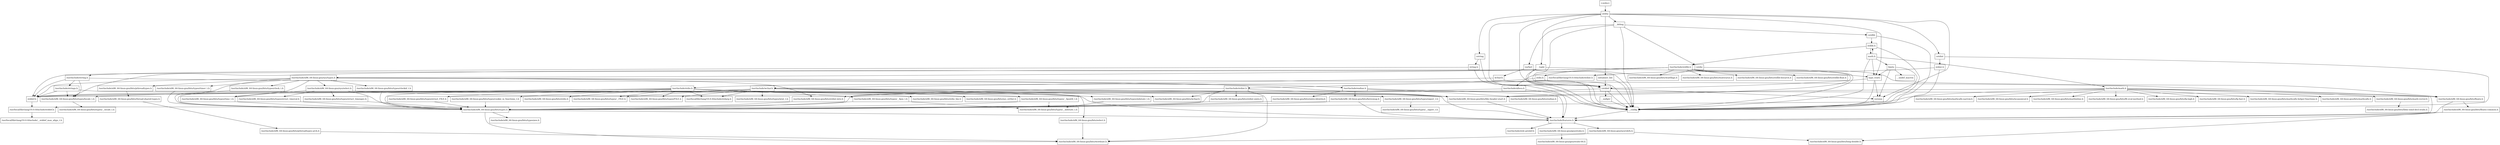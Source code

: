 digraph "dependencies" {
  header_0 [ shape="box", label="\<stdin\>" ];
  header_1 [ shape="box", label="utility" ];
  header_11 [ shape="box", label="__tuple" ];
  header_12 [ shape="box", label="cstddef" ];
  header_13 [ shape="box", label="version" ];
  header_14 [ shape="box", label="/usr/local/lib/clang/10.0.0/include/stddef.h" ];
  header_15 [ shape="box", label="/usr/local/lib/clang/10.0.0/include/__stddef_max_align_t.h" ];
  header_16 [ shape="box", label="__nullptr" ];
  header_17 [ shape="box", label="type_traits" ];
  header_18 [ shape="box", label="initializer_list" ];
  header_19 [ shape="box", label="cstring" ];
  header_2 [ shape="box", label="__config" ];
  header_20 [ shape="box", label="string.h" ];
  header_21 [ shape="box", label="/usr/include/string.h" ];
  header_22 [ shape="box", label="/usr/include/x86_64-linux-gnu/bits/libc-header-start.h" ];
  header_23 [ shape="box", label="stddef.h" ];
  header_24 [ shape="box", label="/usr/include/x86_64-linux-gnu/bits/types/locale_t.h" ];
  header_25 [ shape="box", label="/usr/include/x86_64-linux-gnu/bits/types/__locale_t.h" ];
  header_26 [ shape="box", label="/usr/include/strings.h" ];
  header_27 [ shape="box", label="cstdint" ];
  header_28 [ shape="box", label="stdint.h" ];
  header_29 [ shape="box", label="/usr/local/lib/clang/10.0.0/include/stdint.h" ];
  header_3 [ shape="box", label="/usr/include/features.h" ];
  header_30 [ shape="box", label="/usr/include/stdint.h" ];
  header_31 [ shape="box", label="/usr/include/x86_64-linux-gnu/bits/types.h" ];
  header_32 [ shape="box", label="/usr/include/x86_64-linux-gnu/bits/typesizes.h" ];
  header_33 [ shape="box", label="/usr/include/x86_64-linux-gnu/bits/wchar.h" ];
  header_34 [ shape="box", label="/usr/include/x86_64-linux-gnu/bits/stdint-intn.h" ];
  header_35 [ shape="box", label="/usr/include/x86_64-linux-gnu/bits/stdint-uintn.h" ];
  header_36 [ shape="box", label="__debug" ];
  header_37 [ shape="box", label="iosfwd" ];
  header_38 [ shape="box", label="wchar.h" ];
  header_39 [ shape="box", label="/usr/include/wchar.h" ];
  header_4 [ shape="box", label="/usr/include/stdc-predef.h" ];
  header_40 [ shape="box", label="/usr/include/x86_64-linux-gnu/bits/floatn.h" ];
  header_41 [ shape="box", label="/usr/include/x86_64-linux-gnu/bits/floatn-common.h" ];
  header_42 [ shape="box", label="/usr/local/lib/clang/10.0.0/include/stdarg.h" ];
  header_43 [ shape="box", label="/usr/include/x86_64-linux-gnu/bits/types/wint_t.h" ];
  header_44 [ shape="box", label="/usr/include/x86_64-linux-gnu/bits/types/mbstate_t.h" ];
  header_45 [ shape="box", label="/usr/include/x86_64-linux-gnu/bits/types/__mbstate_t.h" ];
  header_46 [ shape="box", label="/usr/include/x86_64-linux-gnu/bits/types/__FILE.h" ];
  header_47 [ shape="box", label="/usr/include/x86_64-linux-gnu/bits/types/FILE.h" ];
  header_48 [ shape="box", label="cstdlib" ];
  header_49 [ shape="box", label="stdlib.h" ];
  header_5 [ shape="box", label="/usr/include/x86_64-linux-gnu/sys/cdefs.h" ];
  header_50 [ shape="box", label="/usr/include/stdlib.h" ];
  header_51 [ shape="box", label="/usr/include/x86_64-linux-gnu/bits/waitflags.h" ];
  header_52 [ shape="box", label="/usr/include/x86_64-linux-gnu/bits/waitstatus.h" ];
  header_53 [ shape="box", label="/usr/include/x86_64-linux-gnu/sys/types.h" ];
  header_54 [ shape="box", label="/usr/include/x86_64-linux-gnu/bits/types/clock_t.h" ];
  header_55 [ shape="box", label="/usr/include/x86_64-linux-gnu/bits/types/clockid_t.h" ];
  header_56 [ shape="box", label="/usr/include/x86_64-linux-gnu/bits/types/time_t.h" ];
  header_57 [ shape="box", label="/usr/include/x86_64-linux-gnu/bits/types/timer_t.h" ];
  header_58 [ shape="box", label="/usr/include/endian.h" ];
  header_59 [ shape="box", label="/usr/include/x86_64-linux-gnu/bits/endian.h" ];
  header_6 [ shape="box", label="/usr/include/x86_64-linux-gnu/bits/wordsize.h" ];
  header_60 [ shape="box", label="/usr/include/x86_64-linux-gnu/bits/byteswap.h" ];
  header_61 [ shape="box", label="/usr/include/x86_64-linux-gnu/bits/uintn-identity.h" ];
  header_62 [ shape="box", label="/usr/include/x86_64-linux-gnu/sys/select.h" ];
  header_63 [ shape="box", label="/usr/include/x86_64-linux-gnu/bits/select.h" ];
  header_64 [ shape="box", label="/usr/include/x86_64-linux-gnu/bits/types/sigset_t.h" ];
  header_65 [ shape="box", label="/usr/include/x86_64-linux-gnu/bits/types/__sigset_t.h" ];
  header_66 [ shape="box", label="/usr/include/x86_64-linux-gnu/bits/types/struct_timeval.h" ];
  header_67 [ shape="box", label="/usr/include/x86_64-linux-gnu/bits/types/struct_timespec.h" ];
  header_68 [ shape="box", label="/usr/include/x86_64-linux-gnu/bits/pthreadtypes.h" ];
  header_69 [ shape="box", label="/usr/include/x86_64-linux-gnu/bits/thread-shared-types.h" ];
  header_7 [ shape="box", label="/usr/include/x86_64-linux-gnu/bits/long-double.h" ];
  header_70 [ shape="box", label="/usr/include/x86_64-linux-gnu/bits/pthreadtypes-arch.h" ];
  header_71 [ shape="box", label="/usr/include/alloca.h" ];
  header_72 [ shape="box", label="/usr/include/x86_64-linux-gnu/bits/stdlib-bsearch.h" ];
  header_73 [ shape="box", label="/usr/include/x86_64-linux-gnu/bits/stdlib-float.h" ];
  header_74 [ shape="box", label="math.h" ];
  header_75 [ shape="box", label="/usr/include/math.h" ];
  header_76 [ shape="box", label="/usr/include/x86_64-linux-gnu/bits/math-vector.h" ];
  header_77 [ shape="box", label="/usr/include/x86_64-linux-gnu/bits/libm-simd-decl-stubs.h" ];
  header_78 [ shape="box", label="/usr/include/x86_64-linux-gnu/bits/flt-eval-method.h" ];
  header_79 [ shape="box", label="/usr/include/x86_64-linux-gnu/bits/fp-logb.h" ];
  header_8 [ shape="box", label="/usr/include/x86_64-linux-gnu/gnu/stubs.h" ];
  header_80 [ shape="box", label="/usr/include/x86_64-linux-gnu/bits/fp-fast.h" ];
  header_81 [ shape="box", label="/usr/include/x86_64-linux-gnu/bits/mathcalls-helper-functions.h" ];
  header_82 [ shape="box", label="/usr/include/x86_64-linux-gnu/bits/mathcalls.h" ];
  header_83 [ shape="box", label="/usr/include/x86_64-linux-gnu/bits/mathcalls-narrow.h" ];
  header_84 [ shape="box", label="/usr/include/x86_64-linux-gnu/bits/iscanonical.h" ];
  header_85 [ shape="box", label="/usr/include/x86_64-linux-gnu/bits/mathinline.h" ];
  header_86 [ shape="box", label="limits" ];
  header_87 [ shape="box", label="__undef_macros" ];
  header_88 [ shape="box", label="cstdio" ];
  header_89 [ shape="box", label="stdio.h" ];
  header_9 [ shape="box", label="/usr/include/x86_64-linux-gnu/gnu/stubs-64.h" ];
  header_90 [ shape="box", label="/usr/include/stdio.h" ];
  header_91 [ shape="box", label="/usr/include/x86_64-linux-gnu/bits/types/__fpos_t.h" ];
  header_92 [ shape="box", label="/usr/include/x86_64-linux-gnu/bits/types/__fpos64_t.h" ];
  header_93 [ shape="box", label="/usr/include/x86_64-linux-gnu/bits/types/struct_FILE.h" ];
  header_94 [ shape="box", label="/usr/include/x86_64-linux-gnu/bits/types/cookie_io_functions_t.h" ];
  header_95 [ shape="box", label="/usr/include/x86_64-linux-gnu/bits/stdio_lim.h" ];
  header_96 [ shape="box", label="/usr/include/x86_64-linux-gnu/bits/sys_errlist.h" ];
  header_97 [ shape="box", label="/usr/include/x86_64-linux-gnu/bits/stdio.h" ];
  header_61 -> header_31;
  header_60 -> header_3;
  header_60 -> header_31;
  header_63 -> header_6;
  header_62 -> header_56;
  header_62 -> header_31;
  header_62 -> header_63;
  header_62 -> header_64;
  header_62 -> header_67;
  header_62 -> header_66;
  header_62 -> header_3;
  header_64 -> header_65;
  header_67 -> header_31;
  header_66 -> header_31;
  header_69 -> header_70;
  header_68 -> header_69;
  header_70 -> header_6;
  header_71 -> header_3;
  header_71 -> header_23;
  header_76 -> header_77;
  header_74 -> header_17;
  header_74 -> header_2;
  header_74 -> header_86;
  header_74 -> header_49;
  header_74 -> header_75;
  header_75 -> header_80;
  header_75 -> header_31;
  header_75 -> header_22;
  header_75 -> header_76;
  header_75 -> header_40;
  header_75 -> header_83;
  header_75 -> header_82;
  header_75 -> header_78;
  header_75 -> header_79;
  header_75 -> header_81;
  header_75 -> header_85;
  header_75 -> header_84;
  header_44 -> header_45;
  header_41 -> header_7;
  header_41 -> header_3;
  header_40 -> header_3;
  header_40 -> header_41;
  header_49 -> header_50;
  header_49 -> header_2;
  header_49 -> header_74;
  header_48 -> header_2;
  header_48 -> header_49;
  header_5 -> header_6;
  header_5 -> header_7;
  header_2 -> header_3;
  header_3 -> header_4;
  header_3 -> header_5;
  header_3 -> header_8;
  header_0 -> header_1;
  header_1 -> header_17;
  header_1 -> header_11;
  header_1 -> header_12;
  header_1 -> header_13;
  header_1 -> header_36;
  header_1 -> header_27;
  header_1 -> header_18;
  header_1 -> header_19;
  header_1 -> header_2;
  header_8 -> header_9;
  header_58 -> header_61;
  header_58 -> header_59;
  header_58 -> header_3;
  header_58 -> header_60;
  header_50 -> header_51;
  header_50 -> header_52;
  header_50 -> header_53;
  header_50 -> header_23;
  header_50 -> header_22;
  header_50 -> header_72;
  header_50 -> header_73;
  header_50 -> header_71;
  header_50 -> header_40;
  header_50 -> header_24;
  header_53 -> header_58;
  header_53 -> header_34;
  header_53 -> header_54;
  header_53 -> header_55;
  header_53 -> header_56;
  header_53 -> header_57;
  header_53 -> header_23;
  header_53 -> header_62;
  header_53 -> header_3;
  header_53 -> header_68;
  header_53 -> header_31;
  header_54 -> header_31;
  header_55 -> header_31;
  header_56 -> header_31;
  header_57 -> header_31;
  header_29 -> header_30;
  header_28 -> header_29;
  header_28 -> header_2;
  header_24 -> header_25;
  header_27 -> header_2;
  header_27 -> header_28;
  header_26 -> header_24;
  header_26 -> header_3;
  header_26 -> header_23;
  header_21 -> header_24;
  header_21 -> header_26;
  header_21 -> header_23;
  header_21 -> header_22;
  header_20 -> header_21;
  header_20 -> header_2;
  header_23 -> header_14;
  header_22 -> header_3;
  header_38 -> header_2;
  header_38 -> header_39;
  header_39 -> header_24;
  header_39 -> header_33;
  header_39 -> header_23;
  header_39 -> header_22;
  header_39 -> header_47;
  header_39 -> header_46;
  header_39 -> header_44;
  header_39 -> header_43;
  header_39 -> header_42;
  header_39 -> header_40;
  header_36 -> header_37;
  header_36 -> header_88;
  header_36 -> header_2;
  header_36 -> header_12;
  header_36 -> header_48;
  header_37 -> header_2;
  header_37 -> header_38;
  header_34 -> header_31;
  header_35 -> header_31;
  header_30 -> header_34;
  header_30 -> header_35;
  header_30 -> header_33;
  header_30 -> header_31;
  header_30 -> header_6;
  header_30 -> header_22;
  header_31 -> header_6;
  header_31 -> header_32;
  header_31 -> header_3;
  header_89 -> header_90;
  header_89 -> header_2;
  header_88 -> header_89;
  header_88 -> header_2;
  header_86 -> header_87;
  header_86 -> header_17;
  header_86 -> header_2;
  header_86 -> header_13;
  header_14 -> header_15;
  header_16 -> header_2;
  header_17 -> header_2;
  header_17 -> header_12;
  header_17 -> header_13;
  header_11 -> header_17;
  header_11 -> header_2;
  header_11 -> header_12;
  header_12 -> header_14;
  header_12 -> header_16;
  header_12 -> header_2;
  header_12 -> header_13;
  header_13 -> header_2;
  header_18 -> header_2;
  header_18 -> header_12;
  header_19 -> header_2;
  header_19 -> header_20;
  header_94 -> header_31;
  header_90 -> header_97;
  header_90 -> header_23;
  header_90 -> header_31;
  header_90 -> header_47;
  header_90 -> header_46;
  header_90 -> header_42;
  header_90 -> header_94;
  header_90 -> header_95;
  header_90 -> header_96;
  header_90 -> header_22;
  header_90 -> header_91;
  header_90 -> header_92;
  header_90 -> header_93;
  header_91 -> header_45;
  header_91 -> header_31;
  header_92 -> header_45;
  header_92 -> header_31;
  header_93 -> header_31;
}